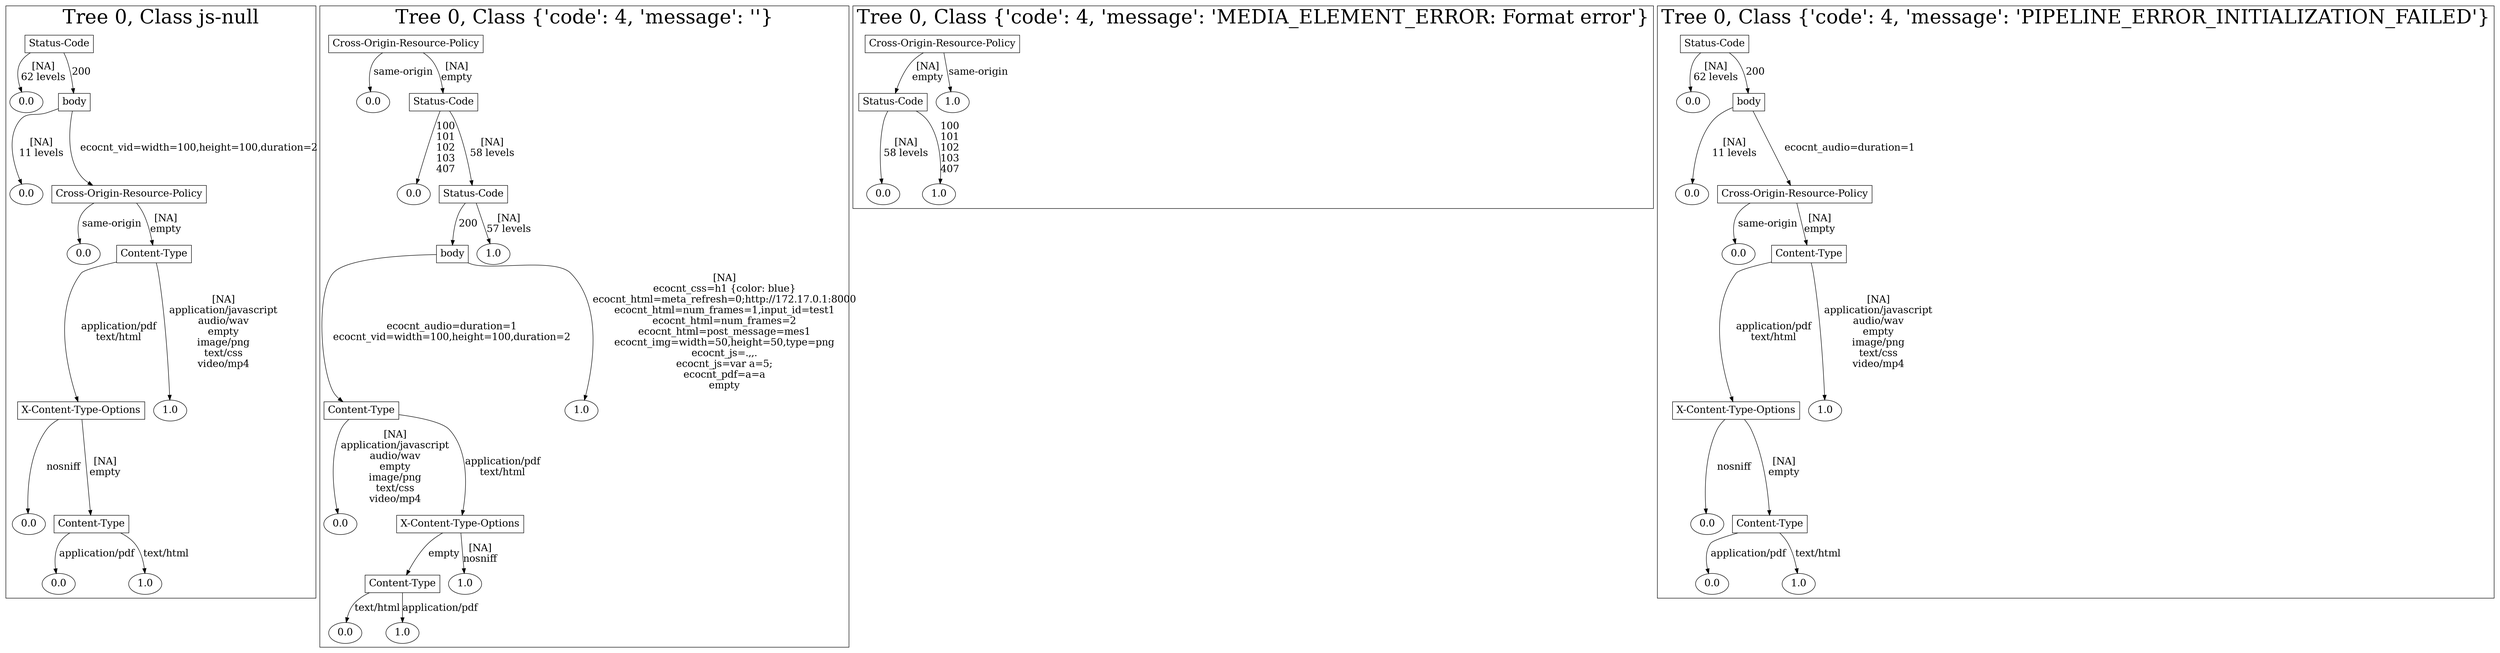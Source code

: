 /*
Generated by:
    http://https://github.com/h2oai/h2o-3/tree/master/h2o-genmodel/src/main/java/hex/genmodel/tools/PrintMojo.java
*/

/*
On a mac:

$ brew install graphviz
$ dot -Tpng file.gv -o file.png
$ open file.png
*/

digraph G {

subgraph cluster_0 {
/* Nodes */

/* Level 0 */
{
"SG_0_Node_0" [shape=box, fontsize=20, label="Status-Code"]
}

/* Level 1 */
{
"SG_0_Node_6" [fontsize=20, label="0.0"]
"SG_0_Node_1" [shape=box, fontsize=20, label="body"]
}

/* Level 2 */
{
"SG_0_Node_7" [fontsize=20, label="0.0"]
"SG_0_Node_2" [shape=box, fontsize=20, label="Cross-Origin-Resource-Policy"]
}

/* Level 3 */
{
"SG_0_Node_8" [fontsize=20, label="0.0"]
"SG_0_Node_3" [shape=box, fontsize=20, label="Content-Type"]
}

/* Level 4 */
{
"SG_0_Node_4" [shape=box, fontsize=20, label="X-Content-Type-Options"]
"SG_0_Node_9" [fontsize=20, label="1.0"]
}

/* Level 5 */
{
"SG_0_Node_10" [fontsize=20, label="0.0"]
"SG_0_Node_5" [shape=box, fontsize=20, label="Content-Type"]
}

/* Level 6 */
{
"SG_0_Node_11" [fontsize=20, label="0.0"]
"SG_0_Node_12" [fontsize=20, label="1.0"]
}

/* Edges */
"SG_0_Node_0" -> "SG_0_Node_6" [fontsize=20, label="[NA]
62 levels
"]
"SG_0_Node_0" -> "SG_0_Node_1" [fontsize=20, label="200
"]
"SG_0_Node_1" -> "SG_0_Node_7" [fontsize=20, label="[NA]
11 levels
"]
"SG_0_Node_1" -> "SG_0_Node_2" [fontsize=20, label="ecocnt_vid=width=100,height=100,duration=2
"]
"SG_0_Node_2" -> "SG_0_Node_8" [fontsize=20, label="same-origin
"]
"SG_0_Node_2" -> "SG_0_Node_3" [fontsize=20, label="[NA]
empty
"]
"SG_0_Node_3" -> "SG_0_Node_4" [fontsize=20, label="application/pdf
text/html
"]
"SG_0_Node_3" -> "SG_0_Node_9" [fontsize=20, label="[NA]
application/javascript
audio/wav
empty
image/png
text/css
video/mp4
"]
"SG_0_Node_4" -> "SG_0_Node_10" [fontsize=20, label="nosniff
"]
"SG_0_Node_4" -> "SG_0_Node_5" [fontsize=20, label="[NA]
empty
"]
"SG_0_Node_5" -> "SG_0_Node_11" [fontsize=20, label="application/pdf
"]
"SG_0_Node_5" -> "SG_0_Node_12" [fontsize=20, label="text/html
"]

fontsize=40
label="Tree 0, Class js-null"
}

subgraph cluster_1 {
/* Nodes */

/* Level 0 */
{
"SG_1_Node_0" [shape=box, fontsize=20, label="Cross-Origin-Resource-Policy"]
}

/* Level 1 */
{
"SG_1_Node_7" [fontsize=20, label="0.0"]
"SG_1_Node_1" [shape=box, fontsize=20, label="Status-Code"]
}

/* Level 2 */
{
"SG_1_Node_8" [fontsize=20, label="0.0"]
"SG_1_Node_2" [shape=box, fontsize=20, label="Status-Code"]
}

/* Level 3 */
{
"SG_1_Node_3" [shape=box, fontsize=20, label="body"]
"SG_1_Node_9" [fontsize=20, label="1.0"]
}

/* Level 4 */
{
"SG_1_Node_4" [shape=box, fontsize=20, label="Content-Type"]
"SG_1_Node_10" [fontsize=20, label="1.0"]
}

/* Level 5 */
{
"SG_1_Node_11" [fontsize=20, label="0.0"]
"SG_1_Node_5" [shape=box, fontsize=20, label="X-Content-Type-Options"]
}

/* Level 6 */
{
"SG_1_Node_6" [shape=box, fontsize=20, label="Content-Type"]
"SG_1_Node_12" [fontsize=20, label="1.0"]
}

/* Level 7 */
{
"SG_1_Node_13" [fontsize=20, label="0.0"]
"SG_1_Node_14" [fontsize=20, label="1.0"]
}

/* Edges */
"SG_1_Node_0" -> "SG_1_Node_7" [fontsize=20, label="same-origin
"]
"SG_1_Node_0" -> "SG_1_Node_1" [fontsize=20, label="[NA]
empty
"]
"SG_1_Node_1" -> "SG_1_Node_8" [fontsize=20, label="100
101
102
103
407
"]
"SG_1_Node_1" -> "SG_1_Node_2" [fontsize=20, label="[NA]
58 levels
"]
"SG_1_Node_2" -> "SG_1_Node_3" [fontsize=20, label="200
"]
"SG_1_Node_2" -> "SG_1_Node_9" [fontsize=20, label="[NA]
57 levels
"]
"SG_1_Node_3" -> "SG_1_Node_4" [fontsize=20, label="ecocnt_audio=duration=1
ecocnt_vid=width=100,height=100,duration=2
"]
"SG_1_Node_3" -> "SG_1_Node_10" [fontsize=20, label="[NA]
ecocnt_css=h1 {color: blue}
ecocnt_html=meta_refresh=0;http://172.17.0.1:8000
ecocnt_html=num_frames=1,input_id=test1
ecocnt_html=num_frames=2
ecocnt_html=post_message=mes1
ecocnt_img=width=50,height=50,type=png
ecocnt_js=.,,.
ecocnt_js=var a=5;
ecocnt_pdf=a=a
empty
"]
"SG_1_Node_4" -> "SG_1_Node_11" [fontsize=20, label="[NA]
application/javascript
audio/wav
empty
image/png
text/css
video/mp4
"]
"SG_1_Node_4" -> "SG_1_Node_5" [fontsize=20, label="application/pdf
text/html
"]
"SG_1_Node_5" -> "SG_1_Node_6" [fontsize=20, label="empty
"]
"SG_1_Node_5" -> "SG_1_Node_12" [fontsize=20, label="[NA]
nosniff
"]
"SG_1_Node_6" -> "SG_1_Node_13" [fontsize=20, label="text/html
"]
"SG_1_Node_6" -> "SG_1_Node_14" [fontsize=20, label="application/pdf
"]

fontsize=40
label="Tree 0, Class {'code': 4, 'message': ''}"
}

subgraph cluster_2 {
/* Nodes */

/* Level 0 */
{
"SG_2_Node_0" [shape=box, fontsize=20, label="Cross-Origin-Resource-Policy"]
}

/* Level 1 */
{
"SG_2_Node_1" [shape=box, fontsize=20, label="Status-Code"]
"SG_2_Node_2" [fontsize=20, label="1.0"]
}

/* Level 2 */
{
"SG_2_Node_3" [fontsize=20, label="0.0"]
"SG_2_Node_4" [fontsize=20, label="1.0"]
}

/* Edges */
"SG_2_Node_0" -> "SG_2_Node_1" [fontsize=20, label="[NA]
empty
"]
"SG_2_Node_0" -> "SG_2_Node_2" [fontsize=20, label="same-origin
"]
"SG_2_Node_1" -> "SG_2_Node_3" [fontsize=20, label="[NA]
58 levels
"]
"SG_2_Node_1" -> "SG_2_Node_4" [fontsize=20, label="100
101
102
103
407
"]

fontsize=40
label="Tree 0, Class {'code': 4, 'message': 'MEDIA_ELEMENT_ERROR: Format error'}"
}

subgraph cluster_3 {
/* Nodes */

/* Level 0 */
{
"SG_3_Node_0" [shape=box, fontsize=20, label="Status-Code"]
}

/* Level 1 */
{
"SG_3_Node_6" [fontsize=20, label="0.0"]
"SG_3_Node_1" [shape=box, fontsize=20, label="body"]
}

/* Level 2 */
{
"SG_3_Node_7" [fontsize=20, label="0.0"]
"SG_3_Node_2" [shape=box, fontsize=20, label="Cross-Origin-Resource-Policy"]
}

/* Level 3 */
{
"SG_3_Node_8" [fontsize=20, label="0.0"]
"SG_3_Node_3" [shape=box, fontsize=20, label="Content-Type"]
}

/* Level 4 */
{
"SG_3_Node_4" [shape=box, fontsize=20, label="X-Content-Type-Options"]
"SG_3_Node_9" [fontsize=20, label="1.0"]
}

/* Level 5 */
{
"SG_3_Node_10" [fontsize=20, label="0.0"]
"SG_3_Node_5" [shape=box, fontsize=20, label="Content-Type"]
}

/* Level 6 */
{
"SG_3_Node_11" [fontsize=20, label="0.0"]
"SG_3_Node_12" [fontsize=20, label="1.0"]
}

/* Edges */
"SG_3_Node_0" -> "SG_3_Node_6" [fontsize=20, label="[NA]
62 levels
"]
"SG_3_Node_0" -> "SG_3_Node_1" [fontsize=20, label="200
"]
"SG_3_Node_1" -> "SG_3_Node_7" [fontsize=20, label="[NA]
11 levels
"]
"SG_3_Node_1" -> "SG_3_Node_2" [fontsize=20, label="ecocnt_audio=duration=1
"]
"SG_3_Node_2" -> "SG_3_Node_8" [fontsize=20, label="same-origin
"]
"SG_3_Node_2" -> "SG_3_Node_3" [fontsize=20, label="[NA]
empty
"]
"SG_3_Node_3" -> "SG_3_Node_4" [fontsize=20, label="application/pdf
text/html
"]
"SG_3_Node_3" -> "SG_3_Node_9" [fontsize=20, label="[NA]
application/javascript
audio/wav
empty
image/png
text/css
video/mp4
"]
"SG_3_Node_4" -> "SG_3_Node_10" [fontsize=20, label="nosniff
"]
"SG_3_Node_4" -> "SG_3_Node_5" [fontsize=20, label="[NA]
empty
"]
"SG_3_Node_5" -> "SG_3_Node_11" [fontsize=20, label="application/pdf
"]
"SG_3_Node_5" -> "SG_3_Node_12" [fontsize=20, label="text/html
"]

fontsize=40
label="Tree 0, Class {'code': 4, 'message': 'PIPELINE_ERROR_INITIALIZATION_FAILED'}"
}

}

